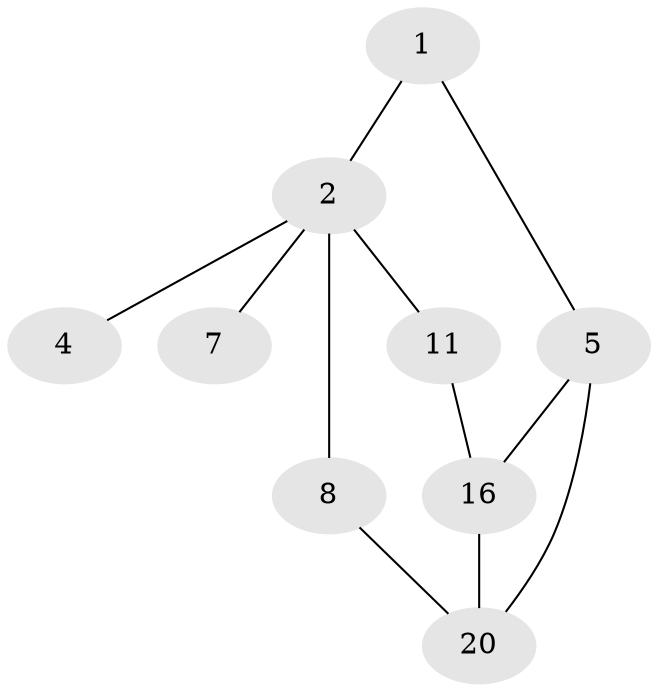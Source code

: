 // Generated by graph-tools (version 1.1) at 2025/46/02/15/25 05:46:28]
// undirected, 9 vertices, 11 edges
graph export_dot {
graph [start="1"]
  node [color=gray90,style=filled];
  1 [super="+3+6+18"];
  2 [super="+3"];
  4 [super="+12+13"];
  5;
  7 [super="+9+10"];
  8 [super="+17"];
  11 [super="+15"];
  16 [super="+10"];
  20 [super="+17"];
  1 -- 2;
  1 -- 5;
  2 -- 4;
  2 -- 7;
  2 -- 8;
  2 -- 11;
  5 -- 16;
  5 -- 20;
  8 -- 20;
  11 -- 16;
  16 -- 20;
}
